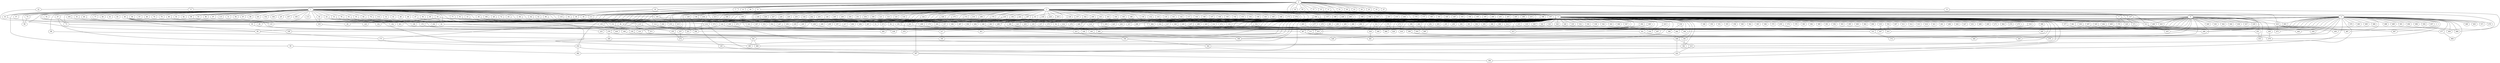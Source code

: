 
graph graphname {
    0 -- 1
0 -- 2
0 -- 3
0 -- 4
0 -- 5
0 -- 6
0 -- 7
0 -- 8
0 -- 9
0 -- 10
0 -- 11
0 -- 12
0 -- 13
0 -- 14
0 -- 15
0 -- 16
0 -- 17
0 -- 18
0 -- 19
0 -- 20
0 -- 21
0 -- 22
0 -- 23
0 -- 24
0 -- 25
0 -- 26
0 -- 27
0 -- 111
1 -- 28
1 -- 29
1 -- 30
1 -- 31
1 -- 32
1 -- 33
1 -- 34
1 -- 35
1 -- 36
1 -- 37
1 -- 38
1 -- 39
1 -- 40
1 -- 41
1 -- 42
1 -- 43
1 -- 44
1 -- 45
1 -- 46
1 -- 47
1 -- 48
1 -- 49
1 -- 50
1 -- 51
1 -- 52
1 -- 53
1 -- 54
1 -- 55
1 -- 56
1 -- 57
1 -- 58
1 -- 59
1 -- 60
1 -- 61
1 -- 62
1 -- 63
1 -- 64
1 -- 65
1 -- 66
1 -- 67
1 -- 68
1 -- 69
1 -- 70
1 -- 71
1 -- 72
1 -- 73
1 -- 74
1 -- 75
1 -- 76
1 -- 77
1 -- 78
1 -- 79
1 -- 80
1 -- 81
1 -- 82
1 -- 83
1 -- 84
1 -- 85
1 -- 86
1 -- 87
1 -- 88
1 -- 89
1 -- 90
1 -- 91
1 -- 92
1 -- 93
1 -- 94
1 -- 95
1 -- 96
1 -- 97
1 -- 98
1 -- 99
1 -- 100
1 -- 101
1 -- 102
1 -- 103
1 -- 104
1 -- 105
1 -- 106
1 -- 107
1 -- 108
1 -- 109
1 -- 110
1 -- 111
1 -- 112
1 -- 113
1 -- 114
1 -- 115
1 -- 459
2 -- 116
2 -- 117
2 -- 118
2 -- 119
2 -- 120
2 -- 121
2 -- 122
2 -- 123
2 -- 124
2 -- 125
2 -- 126
2 -- 127
2 -- 128
2 -- 129
2 -- 130
2 -- 131
2 -- 132
2 -- 133
2 -- 134
2 -- 135
2 -- 136
2 -- 137
2 -- 138
2 -- 139
2 -- 140
2 -- 141
2 -- 142
2 -- 143
2 -- 144
2 -- 145
2 -- 146
2 -- 147
2 -- 148
2 -- 149
2 -- 150
2 -- 151
2 -- 152
2 -- 153
2 -- 154
2 -- 155
2 -- 156
2 -- 157
2 -- 158
2 -- 159
2 -- 160
2 -- 161
2 -- 162
2 -- 163
2 -- 164
2 -- 165
2 -- 166
2 -- 167
2 -- 168
2 -- 169
2 -- 170
2 -- 171
2 -- 172
2 -- 173
2 -- 174
2 -- 175
2 -- 176
2 -- 177
2 -- 178
2 -- 179
2 -- 180
2 -- 181
2 -- 182
2 -- 183
2 -- 184
2 -- 185
2 -- 186
2 -- 187
2 -- 188
2 -- 189
2 -- 190
2 -- 191
2 -- 192
2 -- 193
2 -- 194
2 -- 195
2 -- 196
2 -- 197
2 -- 198
2 -- 199
2 -- 200
2 -- 201
2 -- 202
2 -- 203
2 -- 204
2 -- 205
2 -- 206
2 -- 207
2 -- 208
2 -- 209
2 -- 210
2 -- 211
2 -- 212
2 -- 213
2 -- 214
2 -- 215
2 -- 216
2 -- 217
2 -- 218
2 -- 219
2 -- 220
2 -- 221
2 -- 222
2 -- 223
2 -- 224
2 -- 225
2 -- 226
2 -- 227
2 -- 228
2 -- 229
2 -- 230
2 -- 231
2 -- 232
2 -- 233
2 -- 234
2 -- 235
2 -- 236
2 -- 237
2 -- 238
2 -- 239
2 -- 240
2 -- 241
2 -- 242
2 -- 243
2 -- 244
2 -- 245
2 -- 246
2 -- 247
2 -- 248
2 -- 249
2 -- 250
2 -- 251
2 -- 252
2 -- 253
2 -- 254
2 -- 255
2 -- 256
2 -- 257
2 -- 258
2 -- 337
2 -- 461
3 -- 259
3 -- 260
3 -- 261
3 -- 262
3 -- 263
3 -- 264
3 -- 265
3 -- 266
3 -- 267
3 -- 268
3 -- 269
3 -- 270
3 -- 271
3 -- 272
3 -- 273
3 -- 274
3 -- 275
3 -- 276
3 -- 277
3 -- 278
3 -- 279
3 -- 280
3 -- 281
3 -- 282
3 -- 283
3 -- 284
3 -- 285
3 -- 286
3 -- 287
3 -- 288
3 -- 289
3 -- 290
3 -- 291
3 -- 292
3 -- 293
3 -- 294
3 -- 295
3 -- 296
3 -- 297
3 -- 298
3 -- 299
3 -- 300
3 -- 301
3 -- 302
3 -- 303
3 -- 304
3 -- 305
3 -- 306
3 -- 307
3 -- 308
3 -- 309
3 -- 310
3 -- 311
3 -- 312
3 -- 313
3 -- 314
3 -- 315
3 -- 316
3 -- 317
3 -- 318
3 -- 319
3 -- 320
3 -- 321
3 -- 322
3 -- 323
3 -- 324
3 -- 325
3 -- 326
3 -- 327
3 -- 328
3 -- 329
3 -- 330
3 -- 331
3 -- 332
3 -- 333
3 -- 334
3 -- 335
3 -- 336
3 -- 337
3 -- 338
3 -- 339
3 -- 340
3 -- 341
3 -- 342
3 -- 343
3 -- 344
3 -- 345
3 -- 346
3 -- 347
3 -- 348
3 -- 349
3 -- 350
3 -- 351
3 -- 352
3 -- 353
3 -- 354
3 -- 355
3 -- 356
3 -- 357
3 -- 358
3 -- 359
3 -- 360
3 -- 361
3 -- 362
3 -- 363
3 -- 364
3 -- 365
3 -- 366
3 -- 367
3 -- 368
3 -- 369
3 -- 370
3 -- 371
3 -- 372
3 -- 373
3 -- 374
3 -- 375
3 -- 376
3 -- 377
3 -- 378
3 -- 379
3 -- 380
3 -- 381
3 -- 382
3 -- 383
3 -- 384
3 -- 385
3 -- 386
3 -- 387
3 -- 388
3 -- 389
3 -- 390
3 -- 391
3 -- 392
3 -- 393
3 -- 394
3 -- 395
3 -- 396
3 -- 397
3 -- 398
3 -- 399
3 -- 400
3 -- 401
3 -- 402
3 -- 403
3 -- 404
3 -- 405
3 -- 406
3 -- 407
3 -- 408
3 -- 409
3 -- 410
3 -- 411
3 -- 412
3 -- 413
3 -- 414
3 -- 415
3 -- 416
3 -- 417
3 -- 418
3 -- 419
3 -- 420
3 -- 421
3 -- 422
3 -- 423
3 -- 424
3 -- 425
3 -- 426
3 -- 427
3 -- 428
3 -- 429
3 -- 430
3 -- 431
3 -- 432
4 -- 433
4 -- 434
4 -- 435
4 -- 436
4 -- 437
4 -- 438
4 -- 439
4 -- 440
4 -- 441
4 -- 442
4 -- 443
4 -- 444
4 -- 445
4 -- 446
4 -- 447
4 -- 448
4 -- 449
4 -- 450
4 -- 451
4 -- 452
4 -- 453
4 -- 454
4 -- 51
4 -- 368
4 -- 260
4 -- 493
4 -- 92
4 -- 50
5 -- 455
5 -- 456
5 -- 457
5 -- 458
5 -- 459
5 -- 460
5 -- 461
5 -- 462
5 -- 463
5 -- 464
5 -- 465
5 -- 466
5 -- 467
5 -- 468
5 -- 469
5 -- 470
5 -- 471
5 -- 472
5 -- 473
5 -- 474
5 -- 475
5 -- 476
5 -- 477
5 -- 478
5 -- 479
5 -- 480
5 -- 481
5 -- 482
5 -- 483
5 -- 484
5 -- 485
5 -- 486
5 -- 487
5 -- 488
5 -- 489
5 -- 490
5 -- 491
5 -- 492
5 -- 493
5 -- 494
5 -- 495
5 -- 496
5 -- 497
5 -- 498
5 -- 499
5 -- 134
5 -- 312
5 -- 38
6 -- 127
6 -- 313
9 -- 329
9 -- 376
9 -- 396
10 -- 469
11 -- 100
11 -- 287
12 -- 468
13 -- 16
15 -- 498
15 -- 167
15 -- 63
16 -- 95
18 -- 30
18 -- 234
18 -- 39
19 -- 371
20 -- 418
22 -- 119
26 -- 138
26 -- 155
28 -- 140
33 -- 438
34 -- 42
34 -- 69
34 -- 284
35 -- 149
36 -- 481
36 -- 112
36 -- 204
36 -- 452
37 -- 385
37 -- 73
38 -- 255
38 -- 84
40 -- 401
42 -- 310
43 -- 219
43 -- 480
44 -- 103
45 -- 267
47 -- 151
47 -- 404
49 -- 119
49 -- 192
49 -- 139
49 -- 84
49 -- 212
50 -- 478
52 -- 179
53 -- 397
53 -- 401
53 -- 490
54 -- 312
55 -- 321
58 -- 473
59 -- 482
62 -- 298
63 -- 386
63 -- 289
64 -- 307
71 -- 159
72 -- 209
73 -- 199
74 -- 353
75 -- 96
78 -- 178
78 -- 373
80 -- 182
84 -- 171
85 -- 89
85 -- 466
88 -- 309
90 -- 294
91 -- 238
91 -- 422
92 -- 449
93 -- 475
93 -- 202
93 -- 270
95 -- 359
98 -- 196
100 -- 215
100 -- 357
103 -- 420
105 -- 276
106 -- 122
106 -- 155
108 -- 356
110 -- 462
112 -- 497
112 -- 221
120 -- 375
122 -- 415
122 -- 276
124 -- 169
126 -- 208
127 -- 443
128 -- 239
129 -- 344
131 -- 340
136 -- 241
136 -- 282
137 -- 311
138 -- 452
138 -- 247
139 -- 159
140 -- 382
143 -- 319
143 -- 168
145 -- 387
151 -- 211
155 -- 317
156 -- 438
157 -- 432
159 -- 368
160 -- 212
162 -- 278
163 -- 425
164 -- 263
168 -- 223
170 -- 191
171 -- 252
172 -- 217
175 -- 209
178 -- 225
179 -- 311
183 -- 327
184 -- 448
184 -- 464
184 -- 345
186 -- 333
188 -- 296
189 -- 311
190 -- 232
191 -- 368
198 -- 417
207 -- 363
207 -- 282
212 -- 221
212 -- 422
214 -- 284
216 -- 304
216 -- 478
218 -- 423
219 -- 344
222 -- 472
222 -- 387
223 -- 356
224 -- 405
226 -- 454
230 -- 396
230 -- 333
231 -- 237
231 -- 288
232 -- 341
233 -- 429
234 -- 380
236 -- 256
237 -- 498
238 -- 499
240 -- 448
241 -- 328
244 -- 312
246 -- 433
246 -- 462
247 -- 403
248 -- 284
252 -- 387
252 -- 482
253 -- 339
255 -- 272
257 -- 272
259 -- 447
262 -- 469
264 -- 280
265 -- 455
273 -- 416
276 -- 309
276 -- 361
292 -- 311
294 -- 367
297 -- 495
298 -- 345
303 -- 458
311 -- 479
313 -- 451
313 -- 435
316 -- 333
317 -- 359
319 -- 499
325 -- 477
331 -- 349
331 -- 430
333 -- 372
335 -- 447
336 -- 396
336 -- 398
340 -- 349
341 -- 450
345 -- 428
352 -- 438
354 -- 433
356 -- 364
361 -- 480
361 -- 385
367 -- 381
367 -- 408
369 -- 415
377 -- 498
379 -- 424
379 -- 466
381 -- 382
386 -- 455
387 -- 394
388 -- 449
390 -- 454
397 -- 399
399 -- 470
399 -- 446
408 -- 410
408 -- 422
409 -- 468
410 -- 422
418 -- 475
418 -- 487
418 -- 467
419 -- 434
429 -- 434
430 -- 481
445 -- 470
451 -- 453
452 -- 492
461 -- 465
473 -- 490
477 -- 484

}
